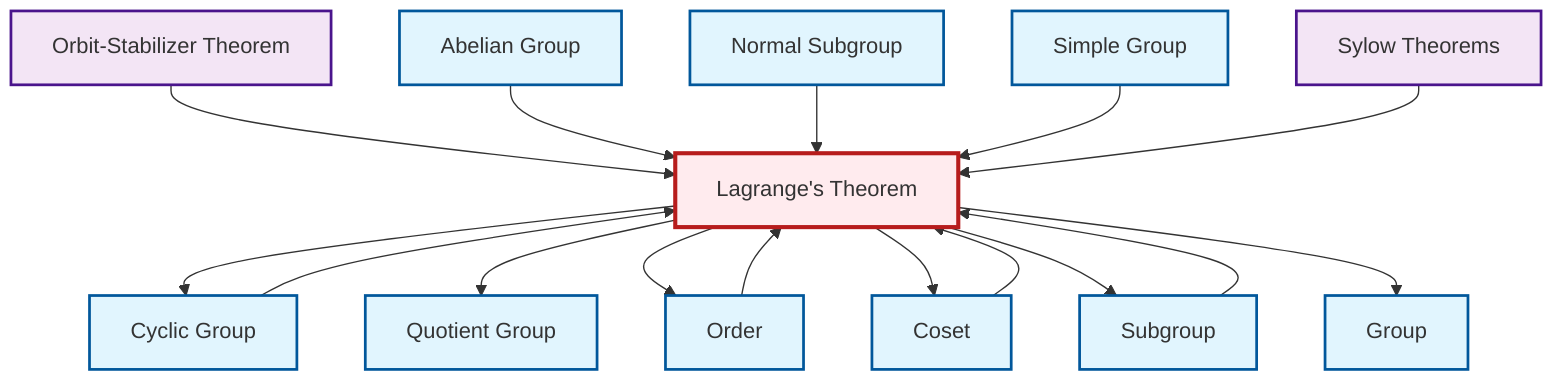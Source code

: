 graph TD
    classDef definition fill:#e1f5fe,stroke:#01579b,stroke-width:2px
    classDef theorem fill:#f3e5f5,stroke:#4a148c,stroke-width:2px
    classDef axiom fill:#fff3e0,stroke:#e65100,stroke-width:2px
    classDef example fill:#e8f5e9,stroke:#1b5e20,stroke-width:2px
    classDef current fill:#ffebee,stroke:#b71c1c,stroke-width:3px
    def-group["Group"]:::definition
    def-simple-group["Simple Group"]:::definition
    thm-orbit-stabilizer["Orbit-Stabilizer Theorem"]:::theorem
    def-abelian-group["Abelian Group"]:::definition
    thm-sylow["Sylow Theorems"]:::theorem
    def-cyclic-group["Cyclic Group"]:::definition
    def-subgroup["Subgroup"]:::definition
    def-quotient-group["Quotient Group"]:::definition
    def-coset["Coset"]:::definition
    thm-lagrange["Lagrange's Theorem"]:::theorem
    def-normal-subgroup["Normal Subgroup"]:::definition
    def-order["Order"]:::definition
    thm-lagrange --> def-cyclic-group
    thm-lagrange --> def-quotient-group
    thm-lagrange --> def-order
    thm-orbit-stabilizer --> thm-lagrange
    def-cyclic-group --> thm-lagrange
    thm-lagrange --> def-coset
    def-order --> thm-lagrange
    def-abelian-group --> thm-lagrange
    thm-lagrange --> def-subgroup
    def-subgroup --> thm-lagrange
    def-normal-subgroup --> thm-lagrange
    def-simple-group --> thm-lagrange
    def-coset --> thm-lagrange
    thm-sylow --> thm-lagrange
    thm-lagrange --> def-group
    class thm-lagrange current